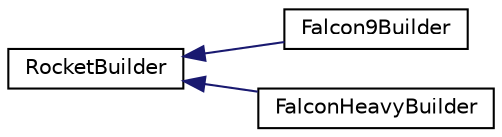 digraph "Graphical Class Hierarchy"
{
 // LATEX_PDF_SIZE
  edge [fontname="Helvetica",fontsize="10",labelfontname="Helvetica",labelfontsize="10"];
  node [fontname="Helvetica",fontsize="10",shape=record];
  rankdir="LR";
  Node0 [label="RocketBuilder",height=0.2,width=0.4,color="black", fillcolor="white", style="filled",URL="$classRocketBuilder.html",tooltip=" "];
  Node0 -> Node1 [dir="back",color="midnightblue",fontsize="10",style="solid",fontname="Helvetica"];
  Node1 [label="Falcon9Builder",height=0.2,width=0.4,color="black", fillcolor="white", style="filled",URL="$classFalcon9Builder.html",tooltip="A class that builds Falcon9 Objects."];
  Node0 -> Node2 [dir="back",color="midnightblue",fontsize="10",style="solid",fontname="Helvetica"];
  Node2 [label="FalconHeavyBuilder",height=0.2,width=0.4,color="black", fillcolor="white", style="filled",URL="$classFalconHeavyBuilder.html",tooltip="A class that builds FalconHeavy Objects."];
}
